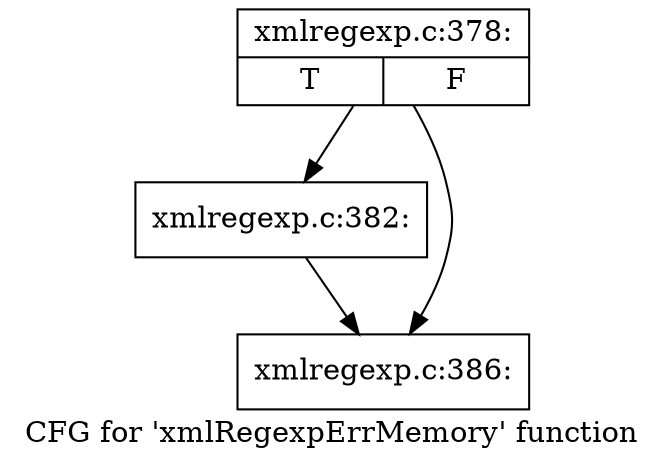digraph "CFG for 'xmlRegexpErrMemory' function" {
	label="CFG for 'xmlRegexpErrMemory' function";

	Node0x41f3ae0 [shape=record,label="{xmlregexp.c:378:|{<s0>T|<s1>F}}"];
	Node0x41f3ae0 -> Node0x41f4820;
	Node0x41f3ae0 -> Node0x41f4870;
	Node0x41f4820 [shape=record,label="{xmlregexp.c:382:}"];
	Node0x41f4820 -> Node0x41f4870;
	Node0x41f4870 [shape=record,label="{xmlregexp.c:386:}"];
}
